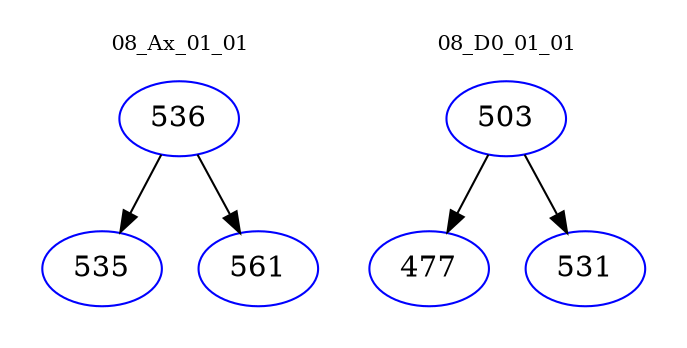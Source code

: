 digraph{
subgraph cluster_0 {
color = white
label = "08_Ax_01_01";
fontsize=10;
T0_536 [label="536", color="blue"]
T0_536 -> T0_535 [color="black"]
T0_535 [label="535", color="blue"]
T0_536 -> T0_561 [color="black"]
T0_561 [label="561", color="blue"]
}
subgraph cluster_1 {
color = white
label = "08_D0_01_01";
fontsize=10;
T1_503 [label="503", color="blue"]
T1_503 -> T1_477 [color="black"]
T1_477 [label="477", color="blue"]
T1_503 -> T1_531 [color="black"]
T1_531 [label="531", color="blue"]
}
}

